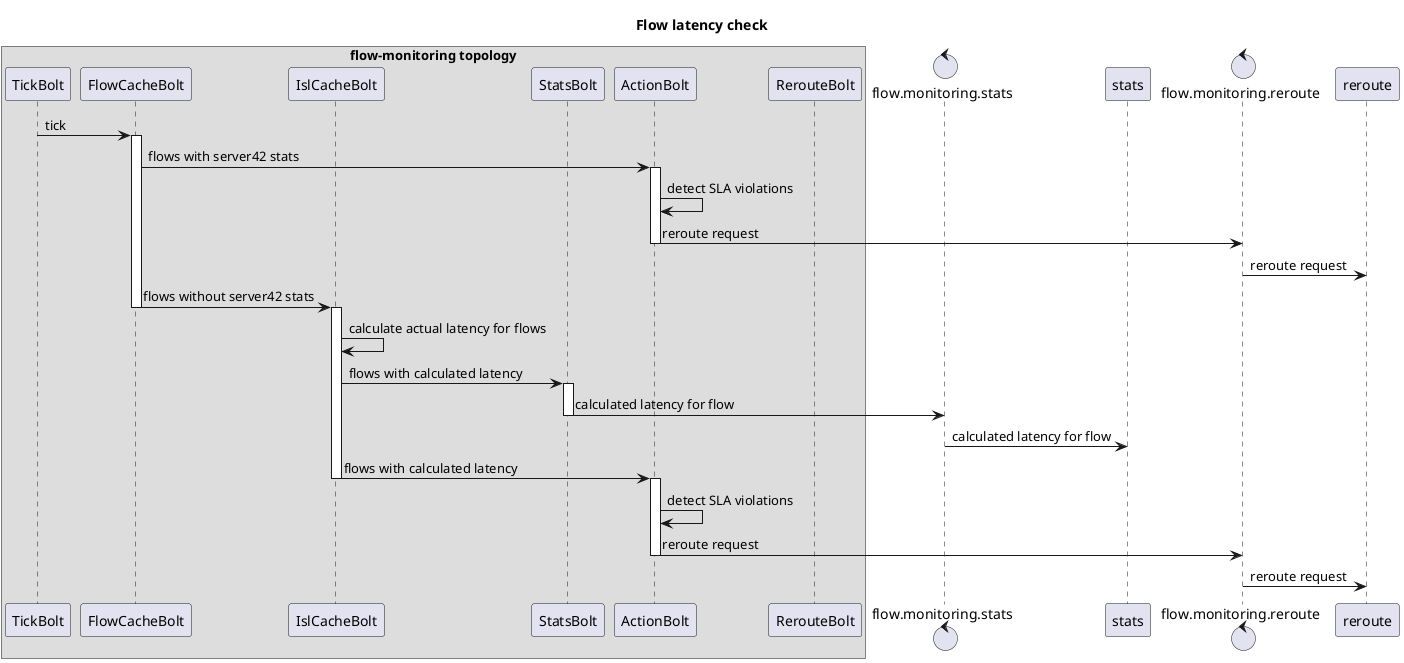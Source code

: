 @startuml
title Flow latency check

box flow-monitoring topology
participant TickBolt
participant FlowCacheBolt
participant IslCacheBolt
participant StatsBolt
participant ActionBolt
participant RerouteBolt
end box
control flow.monitoring.stats
participant stats
control flow.monitoring.reroute
participant reroute

TickBolt -> FlowCacheBolt : tick
activate FlowCacheBolt
FlowCacheBolt -> ActionBolt : flows with server42 stats
activate ActionBolt
ActionBolt -> ActionBolt : detect SLA violations
ActionBolt -> flow.monitoring.reroute : reroute request
deactivate ActionBolt
flow.monitoring.reroute -> reroute : reroute request
FlowCacheBolt -> IslCacheBolt : flows without server42 stats
deactivate FlowCacheBolt
activate IslCacheBolt
IslCacheBolt -> IslCacheBolt : calculate actual latency for flows
IslCacheBolt -> StatsBolt : flows with calculated latency
activate StatsBolt
StatsBolt -> flow.monitoring.stats : calculated latency for flow
deactivate StatsBolt
flow.monitoring.stats -> stats : calculated latency for flow
IslCacheBolt -> ActionBolt : flows with calculated latency
deactivate IslCacheBolt
activate ActionBolt
ActionBolt -> ActionBolt : detect SLA violations
ActionBolt -> flow.monitoring.reroute : reroute request
deactivate ActionBolt
flow.monitoring.reroute -> reroute : reroute request

@enduml
